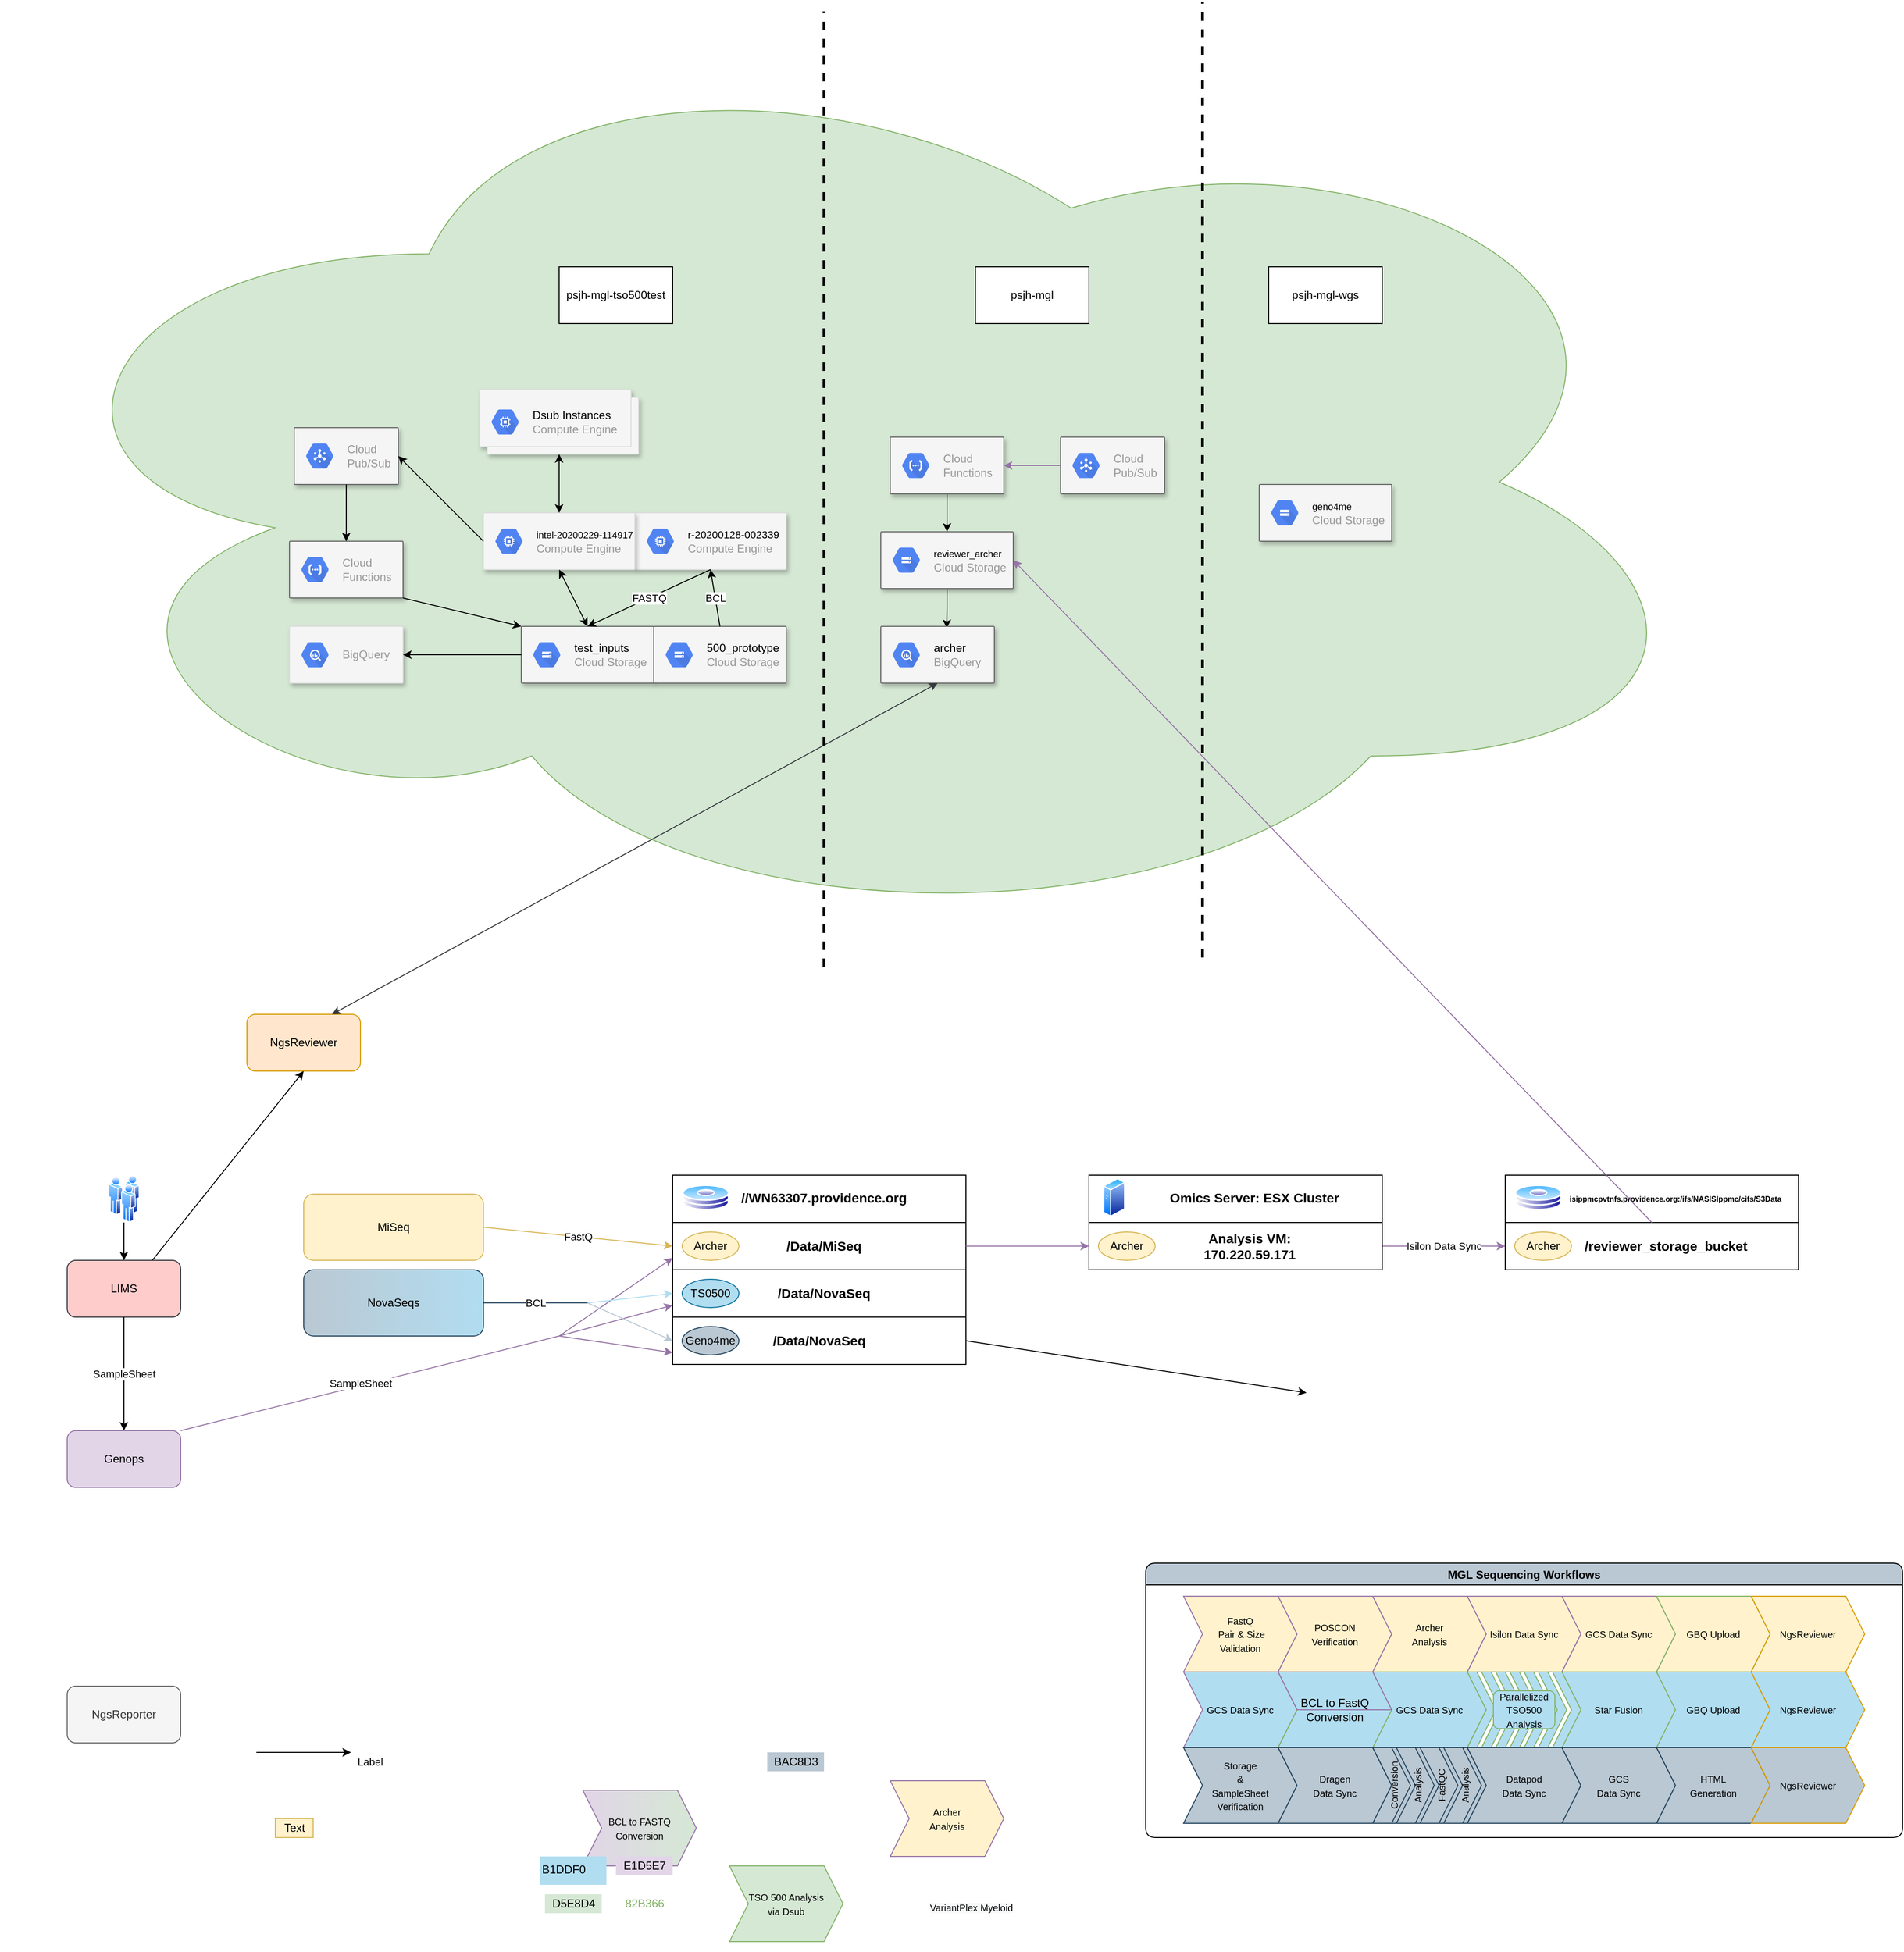 <mxfile version="15.2.7" type="github">
  <diagram id="yPxyJZ8AM_hMuL3Unpa9" name="complex gitflow">
    <mxGraphModel dx="3919" dy="3061" grid="1" gridSize="10" guides="1" tooltips="1" connect="1" arrows="1" fold="1" page="1" pageScale="1" pageWidth="1100" pageHeight="850" math="0" shadow="0">
      <root>
        <mxCell id="0" />
        <mxCell id="1" parent="0" />
        <mxCell id="WrQY5icMR6syhaIgD9Ea-43" value="" style="endArrow=none;html=1;exitX=1;exitY=0;exitDx=0;exitDy=0;fillColor=#e1d5e7;strokeColor=#9673a6;entryX=0.433;entryY=0.583;entryDx=0;entryDy=0;entryPerimeter=0;endFill=0;" parent="1" source="WrQY5icMR6syhaIgD9Ea-9" target="WrQY5icMR6syhaIgD9Ea-47" edge="1">
          <mxGeometry relative="1" as="geometry">
            <mxPoint x="-730" y="520" as="sourcePoint" />
            <mxPoint x="-470" y="160" as="targetPoint" />
          </mxGeometry>
        </mxCell>
        <mxCell id="WrQY5icMR6syhaIgD9Ea-44" value="SampleSheet" style="edgeLabel;resizable=0;html=1;align=center;verticalAlign=middle;" parent="WrQY5icMR6syhaIgD9Ea-43" connectable="0" vertex="1">
          <mxGeometry relative="1" as="geometry">
            <mxPoint x="-10" as="offset" />
          </mxGeometry>
        </mxCell>
        <mxCell id="WrQY5icMR6syhaIgD9Ea-1" value="MiSeq" style="rounded=1;whiteSpace=wrap;html=1;fillColor=#fff2cc;strokeColor=#d6b656;" parent="1" vertex="1">
          <mxGeometry x="-790" y="20" width="190" height="70" as="geometry" />
        </mxCell>
        <mxCell id="WrQY5icMR6syhaIgD9Ea-2" value="LIMS" style="rounded=1;whiteSpace=wrap;html=1;fillColor=#ffcccc;strokeColor=#36393d;" parent="1" vertex="1">
          <mxGeometry x="-1040" y="90" width="120" height="60" as="geometry" />
        </mxCell>
        <mxCell id="WrQY5icMR6syhaIgD9Ea-3" value="NovaSeqs" style="rounded=1;whiteSpace=wrap;html=1;strokeColor=#23445d;gradientDirection=east;fillColor=#BAC8D3;gradientColor=#B1DDF0;" parent="1" vertex="1">
          <mxGeometry x="-790" y="100" width="190" height="70" as="geometry" />
        </mxCell>
        <mxCell id="WrQY5icMR6syhaIgD9Ea-9" value="Genops" style="rounded=1;whiteSpace=wrap;html=1;fillColor=#e1d5e7;strokeColor=#9673a6;" parent="1" vertex="1">
          <mxGeometry x="-1040" y="270" width="120" height="60" as="geometry" />
        </mxCell>
        <mxCell id="WrQY5icMR6syhaIgD9Ea-27" value="" style="endArrow=classic;html=1;exitX=0.5;exitY=1;exitDx=0;exitDy=0;entryX=0.5;entryY=0;entryDx=0;entryDy=0;fillColor=#ffff88;" parent="1" source="WrQY5icMR6syhaIgD9Ea-2" target="WrQY5icMR6syhaIgD9Ea-9" edge="1">
          <mxGeometry relative="1" as="geometry">
            <mxPoint x="-980" y="360" as="sourcePoint" />
            <mxPoint x="-880" y="360" as="targetPoint" />
          </mxGeometry>
        </mxCell>
        <mxCell id="WrQY5icMR6syhaIgD9Ea-28" value="SampleSheet" style="edgeLabel;resizable=0;html=1;align=center;verticalAlign=middle;" parent="WrQY5icMR6syhaIgD9Ea-27" connectable="0" vertex="1">
          <mxGeometry relative="1" as="geometry" />
        </mxCell>
        <mxCell id="WrQY5icMR6syhaIgD9Ea-33" value="" style="endArrow=none;html=1;exitX=1;exitY=0.5;exitDx=0;exitDy=0;fillColor=#bac8d3;strokeColor=#23445d;endFill=0;" parent="1" source="WrQY5icMR6syhaIgD9Ea-3" edge="1">
          <mxGeometry relative="1" as="geometry">
            <mxPoint x="-540" y="380" as="sourcePoint" />
            <mxPoint x="-490" y="135" as="targetPoint" />
          </mxGeometry>
        </mxCell>
        <mxCell id="WrQY5icMR6syhaIgD9Ea-34" value="BCL" style="edgeLabel;resizable=0;html=1;align=center;verticalAlign=middle;" parent="WrQY5icMR6syhaIgD9Ea-33" connectable="0" vertex="1">
          <mxGeometry relative="1" as="geometry" />
        </mxCell>
        <mxCell id="WrQY5icMR6syhaIgD9Ea-35" value="" style="endArrow=classic;html=1;exitX=1;exitY=0.5;exitDx=0;exitDy=0;entryX=0;entryY=0.5;entryDx=0;entryDy=0;fillColor=#fff2cc;strokeColor=#d6b656;" parent="1" source="WrQY5icMR6syhaIgD9Ea-1" target="WrQY5icMR6syhaIgD9Ea-14" edge="1">
          <mxGeometry relative="1" as="geometry">
            <mxPoint x="-580" y="189.71" as="sourcePoint" />
            <mxPoint x="-480" y="189.71" as="targetPoint" />
          </mxGeometry>
        </mxCell>
        <mxCell id="WrQY5icMR6syhaIgD9Ea-36" value="FastQ" style="edgeLabel;resizable=0;html=1;align=center;verticalAlign=middle;" parent="WrQY5icMR6syhaIgD9Ea-35" connectable="0" vertex="1">
          <mxGeometry relative="1" as="geometry" />
        </mxCell>
        <mxCell id="WrQY5icMR6syhaIgD9Ea-39" value="" style="endArrow=classic;html=1;" parent="1" edge="1">
          <mxGeometry relative="1" as="geometry">
            <mxPoint x="-840" y="610" as="sourcePoint" />
            <mxPoint x="-740" y="610" as="targetPoint" />
          </mxGeometry>
        </mxCell>
        <mxCell id="WrQY5icMR6syhaIgD9Ea-40" value="Label" style="edgeLabel;resizable=0;html=1;align=center;verticalAlign=middle;" parent="WrQY5icMR6syhaIgD9Ea-39" connectable="0" vertex="1">
          <mxGeometry relative="1" as="geometry">
            <mxPoint x="70" y="10" as="offset" />
          </mxGeometry>
        </mxCell>
        <mxCell id="WrQY5icMR6syhaIgD9Ea-41" value="" style="endArrow=classic;html=1;exitX=1;exitY=0.5;exitDx=0;exitDy=0;entryX=0;entryY=0.5;entryDx=0;entryDy=0;fillColor=#e1d5e7;strokeColor=#9673a6;" parent="1" source="WrQY5icMR6syhaIgD9Ea-89" target="WrQY5icMR6syhaIgD9Ea-77" edge="1">
          <mxGeometry relative="1" as="geometry">
            <mxPoint x="60" y="150" as="sourcePoint" />
            <mxPoint x="220" y="60" as="targetPoint" />
          </mxGeometry>
        </mxCell>
        <mxCell id="WrQY5icMR6syhaIgD9Ea-42" value="Isilon Data Sync" style="edgeLabel;resizable=0;html=1;align=center;verticalAlign=middle;" parent="WrQY5icMR6syhaIgD9Ea-41" connectable="0" vertex="1">
          <mxGeometry relative="1" as="geometry" />
        </mxCell>
        <mxCell id="WrQY5icMR6syhaIgD9Ea-46" value="" style="endArrow=classic;html=1;exitX=0.617;exitY=0.467;exitDx=0;exitDy=0;exitPerimeter=0;entryX=0;entryY=0.75;entryDx=0;entryDy=0;fillColor=#e1d5e7;strokeColor=#9673a6;" parent="1" source="WrQY5icMR6syhaIgD9Ea-47" target="WrQY5icMR6syhaIgD9Ea-14" edge="1">
          <mxGeometry width="50" height="50" relative="1" as="geometry">
            <mxPoint x="-430" y="120" as="sourcePoint" />
            <mxPoint x="-430" y="380" as="targetPoint" />
          </mxGeometry>
        </mxCell>
        <mxCell id="WrQY5icMR6syhaIgD9Ea-47" value="" style="shape=waypoint;sketch=0;fillStyle=solid;size=6;pointerEvents=1;points=[];fillColor=#e1d5e7;resizable=0;rotatable=0;perimeter=centerPerimeter;snapToPoint=1;strokeColor=#9673a6;opacity=0;" parent="1" vertex="1">
          <mxGeometry x="-540" y="150" width="40" height="40" as="geometry" />
        </mxCell>
        <mxCell id="WrQY5icMR6syhaIgD9Ea-48" value="" style="endArrow=classic;html=1;entryX=0;entryY=0.75;entryDx=0;entryDy=0;fillColor=#e1d5e7;strokeColor=#9673a6;" parent="1" source="WrQY5icMR6syhaIgD9Ea-47" target="WrQY5icMR6syhaIgD9Ea-15" edge="1">
          <mxGeometry width="50" height="50" relative="1" as="geometry">
            <mxPoint x="-460" y="170" as="sourcePoint" />
            <mxPoint x="-370" y="125" as="targetPoint" />
          </mxGeometry>
        </mxCell>
        <mxCell id="WrQY5icMR6syhaIgD9Ea-50" style="edgeStyle=orthogonalEdgeStyle;rounded=0;orthogonalLoop=1;jettySize=auto;html=1;exitX=0.5;exitY=1;exitDx=0;exitDy=0;entryX=0.5;entryY=0;entryDx=0;entryDy=0;endArrow=classic;endFill=1;" parent="1" source="WrQY5icMR6syhaIgD9Ea-49" target="WrQY5icMR6syhaIgD9Ea-2" edge="1">
          <mxGeometry relative="1" as="geometry" />
        </mxCell>
        <mxCell id="WrQY5icMR6syhaIgD9Ea-49" value="" style="aspect=fixed;perimeter=ellipsePerimeter;html=1;align=center;shadow=0;dashed=0;spacingTop=3;image;image=img/lib/active_directory/users.svg;gradientColor=#B0E3E6;gradientDirection=east;" parent="1" vertex="1">
          <mxGeometry x="-996.5" width="33" height="50" as="geometry" />
        </mxCell>
        <mxCell id="WrQY5icMR6syhaIgD9Ea-55" value="" style="group" parent="1" vertex="1" connectable="0">
          <mxGeometry x="-400" width="310" height="200" as="geometry" />
        </mxCell>
        <mxCell id="WrQY5icMR6syhaIgD9Ea-51" value="&lt;b&gt;&lt;font style=&quot;font-size: 14px&quot;&gt;/Data/NovaSeq&lt;/font&gt;&lt;/b&gt;" style="rounded=0;whiteSpace=wrap;html=1;" parent="WrQY5icMR6syhaIgD9Ea-55" vertex="1">
          <mxGeometry y="150" width="310" height="50" as="geometry" />
        </mxCell>
        <mxCell id="WrQY5icMR6syhaIgD9Ea-54" value="Geno4me" style="ellipse;whiteSpace=wrap;html=1;gradientDirection=east;fillColor=#bac8d3;strokeColor=#23445d;" parent="WrQY5icMR6syhaIgD9Ea-55" vertex="1">
          <mxGeometry x="10" y="160" width="60" height="30" as="geometry" />
        </mxCell>
        <mxCell id="WrQY5icMR6syhaIgD9Ea-12" value="" style="rounded=0;whiteSpace=wrap;html=1;" parent="WrQY5icMR6syhaIgD9Ea-55" vertex="1">
          <mxGeometry width="310" height="50" as="geometry" />
        </mxCell>
        <mxCell id="WrQY5icMR6syhaIgD9Ea-11" value="" style="aspect=fixed;perimeter=ellipsePerimeter;html=1;align=center;shadow=0;dashed=0;spacingTop=3;image;image=img/lib/active_directory/hard_disk.svg;" parent="WrQY5icMR6syhaIgD9Ea-55" vertex="1">
          <mxGeometry x="10" y="10" width="50" height="27" as="geometry" />
        </mxCell>
        <mxCell id="WrQY5icMR6syhaIgD9Ea-13" value="&lt;b&gt;&lt;font style=&quot;font-size: 14px&quot;&gt;//WN63307.providence.org&lt;/font&gt;&lt;/b&gt;" style="text;html=1;strokeColor=none;fillColor=none;align=center;verticalAlign=middle;whiteSpace=wrap;rounded=0;" parent="WrQY5icMR6syhaIgD9Ea-55" vertex="1">
          <mxGeometry x="70" y="13.5" width="180" height="20" as="geometry" />
        </mxCell>
        <mxCell id="WrQY5icMR6syhaIgD9Ea-14" value="" style="rounded=0;whiteSpace=wrap;html=1;" parent="WrQY5icMR6syhaIgD9Ea-55" vertex="1">
          <mxGeometry y="50" width="310" height="50" as="geometry" />
        </mxCell>
        <mxCell id="WrQY5icMR6syhaIgD9Ea-15" value="" style="rounded=0;whiteSpace=wrap;html=1;" parent="WrQY5icMR6syhaIgD9Ea-55" vertex="1">
          <mxGeometry y="100" width="310" height="50" as="geometry" />
        </mxCell>
        <mxCell id="WrQY5icMR6syhaIgD9Ea-17" value="&lt;b&gt;&lt;font style=&quot;font-size: 14px&quot;&gt;/Data/MiSeq&lt;/font&gt;&lt;/b&gt;" style="text;html=1;strokeColor=none;fillColor=none;align=center;verticalAlign=middle;whiteSpace=wrap;rounded=0;" parent="WrQY5icMR6syhaIgD9Ea-55" vertex="1">
          <mxGeometry x="70" y="65" width="180" height="20" as="geometry" />
        </mxCell>
        <mxCell id="WrQY5icMR6syhaIgD9Ea-18" value="&lt;b&gt;&lt;font style=&quot;font-size: 14px&quot;&gt;/Data/NovaSeq&lt;/font&gt;&lt;/b&gt;" style="text;html=1;strokeColor=none;fillColor=none;align=center;verticalAlign=middle;whiteSpace=wrap;rounded=0;" parent="WrQY5icMR6syhaIgD9Ea-55" vertex="1">
          <mxGeometry x="70" y="115" width="180" height="20" as="geometry" />
        </mxCell>
        <mxCell id="WrQY5icMR6syhaIgD9Ea-52" value="Archer" style="ellipse;whiteSpace=wrap;html=1;gradientDirection=east;fillColor=#fff2cc;strokeColor=#d6b656;" parent="WrQY5icMR6syhaIgD9Ea-55" vertex="1">
          <mxGeometry x="10" y="60" width="60" height="30" as="geometry" />
        </mxCell>
        <mxCell id="WrQY5icMR6syhaIgD9Ea-53" value="TS0500" style="ellipse;whiteSpace=wrap;html=1;gradientDirection=east;fillColor=#b1ddf0;strokeColor=#10739e;" parent="WrQY5icMR6syhaIgD9Ea-55" vertex="1">
          <mxGeometry x="10" y="110" width="60" height="30" as="geometry" />
        </mxCell>
        <mxCell id="WrQY5icMR6syhaIgD9Ea-56" value="" style="shape=waypoint;sketch=0;fillStyle=solid;size=6;pointerEvents=1;points=[];fillColor=none;resizable=0;rotatable=0;perimeter=centerPerimeter;snapToPoint=1;opacity=0;" parent="1" vertex="1">
          <mxGeometry x="-510" y="115" width="40" height="40" as="geometry" />
        </mxCell>
        <mxCell id="WrQY5icMR6syhaIgD9Ea-58" value="" style="endArrow=classic;html=1;entryX=0;entryY=0.5;entryDx=0;entryDy=0;fillColor=#b0e3e6;strokeColor=#B1DDF0;" parent="1" source="WrQY5icMR6syhaIgD9Ea-56" target="WrQY5icMR6syhaIgD9Ea-15" edge="1">
          <mxGeometry width="50" height="50" relative="1" as="geometry">
            <mxPoint x="-550" y="310" as="sourcePoint" />
            <mxPoint x="-500" y="260" as="targetPoint" />
          </mxGeometry>
        </mxCell>
        <mxCell id="WrQY5icMR6syhaIgD9Ea-59" value="" style="endArrow=classic;html=1;entryX=0;entryY=0.5;entryDx=0;entryDy=0;fillColor=#bac8d3;strokeColor=#BAC8D3;" parent="1" source="WrQY5icMR6syhaIgD9Ea-56" target="WrQY5icMR6syhaIgD9Ea-51" edge="1">
          <mxGeometry width="50" height="50" relative="1" as="geometry">
            <mxPoint x="-470" y="310" as="sourcePoint" />
            <mxPoint x="-420" y="260" as="targetPoint" />
          </mxGeometry>
        </mxCell>
        <mxCell id="WrQY5icMR6syhaIgD9Ea-60" value="" style="endArrow=classic;html=1;entryX=0;entryY=0.75;entryDx=0;entryDy=0;fillColor=#e1d5e7;strokeColor=#9673a6;exitX=0.569;exitY=0.565;exitDx=0;exitDy=0;exitPerimeter=0;" parent="1" source="WrQY5icMR6syhaIgD9Ea-47" target="WrQY5icMR6syhaIgD9Ea-51" edge="1">
          <mxGeometry width="50" height="50" relative="1" as="geometry">
            <mxPoint x="-510" y="180" as="sourcePoint" />
            <mxPoint x="-390" y="147.5" as="targetPoint" />
          </mxGeometry>
        </mxCell>
        <mxCell id="WrQY5icMR6syhaIgD9Ea-69" value="&lt;span style=&quot;color: rgb(0 , 0 , 0) ; font-family: &amp;#34;helvetica&amp;#34; ; font-size: 10px ; font-style: normal ; font-weight: 400 ; letter-spacing: normal ; text-align: center ; text-indent: 0px ; text-transform: none ; word-spacing: 0px ; background-color: rgb(248 , 249 , 250) ; display: inline ; float: none&quot;&gt;VariantPlex&amp;nbsp;&lt;/span&gt;&lt;span style=&quot;color: rgb(0 , 0 , 0) ; font-family: &amp;#34;helvetica&amp;#34; ; font-size: 10px ; font-style: normal ; font-weight: 400 ; letter-spacing: normal ; text-align: center ; text-indent: 0px ; text-transform: none ; word-spacing: 0px ; background-color: rgb(248 , 249 , 250) ; display: inline ; float: none&quot;&gt;Myeloid&lt;/span&gt;" style="text;whiteSpace=wrap;html=1;" parent="1" vertex="1">
          <mxGeometry x="-130" y="760" width="150" height="60" as="geometry" />
        </mxCell>
        <mxCell id="WrQY5icMR6syhaIgD9Ea-92" value="" style="group" parent="1" vertex="1" connectable="0">
          <mxGeometry x="40" width="310" height="100" as="geometry" />
        </mxCell>
        <mxCell id="WrQY5icMR6syhaIgD9Ea-86" value="" style="rounded=0;whiteSpace=wrap;html=1;" parent="WrQY5icMR6syhaIgD9Ea-92" vertex="1">
          <mxGeometry width="310" height="50" as="geometry" />
        </mxCell>
        <mxCell id="WrQY5icMR6syhaIgD9Ea-88" value="&lt;b&gt;&lt;font style=&quot;font-size: 14px&quot;&gt;Omics Server: ESX Cluster&lt;/font&gt;&lt;/b&gt;" style="text;html=1;strokeColor=none;fillColor=none;align=center;verticalAlign=middle;whiteSpace=wrap;rounded=0;" parent="WrQY5icMR6syhaIgD9Ea-92" vertex="1">
          <mxGeometry x="80" y="13.5" width="190" height="20" as="geometry" />
        </mxCell>
        <mxCell id="WrQY5icMR6syhaIgD9Ea-89" value="" style="rounded=0;whiteSpace=wrap;html=1;" parent="WrQY5icMR6syhaIgD9Ea-92" vertex="1">
          <mxGeometry y="50" width="310" height="50" as="geometry" />
        </mxCell>
        <mxCell id="WrQY5icMR6syhaIgD9Ea-90" value="&lt;b&gt;&lt;font style=&quot;font-size: 14px&quot;&gt;Analysis VM: 170.220.59.171&lt;/font&gt;&lt;/b&gt;" style="text;html=1;strokeColor=none;fillColor=none;align=center;verticalAlign=middle;whiteSpace=wrap;rounded=0;" parent="WrQY5icMR6syhaIgD9Ea-92" vertex="1">
          <mxGeometry x="80" y="65" width="180" height="20" as="geometry" />
        </mxCell>
        <mxCell id="WrQY5icMR6syhaIgD9Ea-91" value="Archer" style="ellipse;whiteSpace=wrap;html=1;gradientDirection=east;fillColor=#fff2cc;strokeColor=#d6b656;" parent="WrQY5icMR6syhaIgD9Ea-92" vertex="1">
          <mxGeometry x="10" y="60" width="60" height="30" as="geometry" />
        </mxCell>
        <mxCell id="WrQY5icMR6syhaIgD9Ea-93" value="" style="aspect=fixed;perimeter=ellipsePerimeter;html=1;align=center;shadow=0;dashed=0;spacingTop=3;image;image=img/lib/active_directory/generic_server.svg;strokeColor=#E1D5E7;fillColor=#000000;gradientColor=none;gradientDirection=east;" parent="WrQY5icMR6syhaIgD9Ea-92" vertex="1">
          <mxGeometry x="15" y="2.75" width="23.24" height="41.5" as="geometry" />
        </mxCell>
        <mxCell id="WrQY5icMR6syhaIgD9Ea-94" value="" style="group" parent="1" vertex="1" connectable="0">
          <mxGeometry x="480" width="310" height="100" as="geometry" />
        </mxCell>
        <mxCell id="WrQY5icMR6syhaIgD9Ea-77" value="" style="rounded=0;whiteSpace=wrap;html=1;" parent="WrQY5icMR6syhaIgD9Ea-94" vertex="1">
          <mxGeometry y="50" width="310" height="50" as="geometry" />
        </mxCell>
        <mxCell id="WrQY5icMR6syhaIgD9Ea-79" value="&lt;b&gt;&lt;font style=&quot;font-size: 14px&quot;&gt;/reviewer_storage_bucket&lt;/font&gt;&lt;/b&gt;" style="text;html=1;strokeColor=none;fillColor=none;align=center;verticalAlign=middle;whiteSpace=wrap;rounded=0;" parent="WrQY5icMR6syhaIgD9Ea-94" vertex="1">
          <mxGeometry x="80" y="65" width="180" height="20" as="geometry" />
        </mxCell>
        <mxCell id="WrQY5icMR6syhaIgD9Ea-81" value="Archer" style="ellipse;whiteSpace=wrap;html=1;gradientDirection=east;fillColor=#fff2cc;strokeColor=#d6b656;" parent="WrQY5icMR6syhaIgD9Ea-94" vertex="1">
          <mxGeometry x="10" y="60" width="60" height="30" as="geometry" />
        </mxCell>
        <mxCell id="WrQY5icMR6syhaIgD9Ea-74" value="" style="rounded=0;whiteSpace=wrap;html=1;" parent="WrQY5icMR6syhaIgD9Ea-94" vertex="1">
          <mxGeometry width="310" height="50" as="geometry" />
        </mxCell>
        <mxCell id="WrQY5icMR6syhaIgD9Ea-75" value="" style="aspect=fixed;perimeter=ellipsePerimeter;html=1;align=center;shadow=0;dashed=0;spacingTop=3;image;image=img/lib/active_directory/hard_disk.svg;" parent="WrQY5icMR6syhaIgD9Ea-94" vertex="1">
          <mxGeometry x="10" y="10" width="50" height="27" as="geometry" />
        </mxCell>
        <mxCell id="WrQY5icMR6syhaIgD9Ea-76" value="&lt;b&gt;&lt;font style=&quot;font-size: 8px&quot;&gt;isippmcpvtnfs.providence.org:/ifs/NASISIppmc/cifs/S3Data&lt;/font&gt;&lt;/b&gt;" style="text;html=1;strokeColor=none;fillColor=none;align=center;verticalAlign=middle;whiteSpace=wrap;rounded=0;" parent="WrQY5icMR6syhaIgD9Ea-94" vertex="1">
          <mxGeometry x="90" y="13.5" width="180" height="20" as="geometry" />
        </mxCell>
        <mxCell id="WrQY5icMR6syhaIgD9Ea-96" value="" style="endArrow=classic;html=1;exitX=1;exitY=0.5;exitDx=0;exitDy=0;entryX=0;entryY=0.5;entryDx=0;entryDy=0;fillColor=#e1d5e7;strokeColor=#9673a6;" parent="1" source="WrQY5icMR6syhaIgD9Ea-14" target="WrQY5icMR6syhaIgD9Ea-89" edge="1">
          <mxGeometry width="50" height="50" relative="1" as="geometry">
            <mxPoint x="-20" y="160" as="sourcePoint" />
            <mxPoint x="30" y="110" as="targetPoint" />
          </mxGeometry>
        </mxCell>
        <mxCell id="WrQY5icMR6syhaIgD9Ea-97" value="" style="ellipse;shape=cloud;whiteSpace=wrap;html=1;gradientDirection=east;strokeColor=#82b366;fillColor=#d5e8d4;" parent="1" vertex="1">
          <mxGeometry x="-1110" y="-1215" width="1810" height="965" as="geometry" />
        </mxCell>
        <mxCell id="ADxAo6VJDCDAHwZJdcY--46" style="edgeStyle=orthogonalEdgeStyle;rounded=0;orthogonalLoop=1;jettySize=auto;html=1;entryX=0.581;entryY=0.031;entryDx=0;entryDy=0;entryPerimeter=0;" edge="1" parent="1" source="WrQY5icMR6syhaIgD9Ea-103" target="WrQY5icMR6syhaIgD9Ea-105">
          <mxGeometry relative="1" as="geometry">
            <mxPoint x="-60" y="-550" as="targetPoint" />
          </mxGeometry>
        </mxCell>
        <mxCell id="WrQY5icMR6syhaIgD9Ea-103" value="" style="strokeColor=#666666;shadow=1;strokeWidth=1;rounded=1;absoluteArcSize=1;arcSize=2;gradientDirection=east;fillColor=#f5f5f5;fontColor=#333333;" parent="1" vertex="1">
          <mxGeometry x="-180" y="-680" width="140" height="60" as="geometry" />
        </mxCell>
        <mxCell id="WrQY5icMR6syhaIgD9Ea-104" value="&lt;font style=&quot;font-size: 10px&quot;&gt;&lt;font color=&quot;#000000&quot; style=&quot;font-size: 10px&quot;&gt;reviewer_archer&lt;/font&gt;&lt;br&gt;&lt;/font&gt;Cloud Storage" style="dashed=0;connectable=0;html=1;fillColor=#5184F3;strokeColor=none;shape=mxgraph.gcp2.hexIcon;prIcon=cloud_storage;part=1;labelPosition=right;verticalLabelPosition=middle;align=left;verticalAlign=middle;spacingLeft=5;fontColor=#999999;fontSize=12;" parent="WrQY5icMR6syhaIgD9Ea-103" vertex="1">
          <mxGeometry y="0.5" width="44" height="39" relative="1" as="geometry">
            <mxPoint x="5" y="-19.5" as="offset" />
          </mxGeometry>
        </mxCell>
        <mxCell id="WrQY5icMR6syhaIgD9Ea-105" value="" style="strokeColor=#666666;shadow=1;strokeWidth=1;rounded=1;absoluteArcSize=1;arcSize=2;gradientDirection=east;fillColor=#f5f5f5;fontColor=#333333;" parent="1" vertex="1">
          <mxGeometry x="-180" y="-580" width="120" height="60" as="geometry" />
        </mxCell>
        <mxCell id="WrQY5icMR6syhaIgD9Ea-106" value="&lt;font color=&quot;#000000&quot;&gt;archer&lt;/font&gt;&lt;br&gt;BigQuery" style="dashed=0;connectable=0;html=1;fillColor=#5184F3;strokeColor=none;shape=mxgraph.gcp2.hexIcon;prIcon=bigquery;part=1;labelPosition=right;verticalLabelPosition=middle;align=left;verticalAlign=middle;spacingLeft=5;fontColor=#999999;fontSize=12;" parent="WrQY5icMR6syhaIgD9Ea-105" vertex="1">
          <mxGeometry y="0.5" width="44" height="39" relative="1" as="geometry">
            <mxPoint x="5" y="-19.5" as="offset" />
          </mxGeometry>
        </mxCell>
        <mxCell id="ADxAo6VJDCDAHwZJdcY--45" style="edgeStyle=orthogonalEdgeStyle;rounded=0;orthogonalLoop=1;jettySize=auto;html=1;entryX=0.5;entryY=0;entryDx=0;entryDy=0;" edge="1" parent="1" source="WrQY5icMR6syhaIgD9Ea-107" target="WrQY5icMR6syhaIgD9Ea-103">
          <mxGeometry relative="1" as="geometry" />
        </mxCell>
        <mxCell id="WrQY5icMR6syhaIgD9Ea-107" value="" style="strokeColor=#666666;shadow=1;strokeWidth=1;rounded=1;absoluteArcSize=1;arcSize=2;gradientDirection=east;fillColor=#f5f5f5;fontColor=#333333;" parent="1" vertex="1">
          <mxGeometry x="-170" y="-780" width="120" height="60" as="geometry" />
        </mxCell>
        <mxCell id="WrQY5icMR6syhaIgD9Ea-108" value="Cloud&#xa;Functions" style="dashed=0;connectable=0;html=1;fillColor=#5184F3;strokeColor=none;shape=mxgraph.gcp2.hexIcon;prIcon=cloud_functions;part=1;labelPosition=right;verticalLabelPosition=middle;align=left;verticalAlign=middle;spacingLeft=5;fontColor=#999999;fontSize=12;" parent="WrQY5icMR6syhaIgD9Ea-107" vertex="1">
          <mxGeometry y="0.5" width="44" height="39" relative="1" as="geometry">
            <mxPoint x="5" y="-19.5" as="offset" />
          </mxGeometry>
        </mxCell>
        <mxCell id="WrQY5icMR6syhaIgD9Ea-110" value="" style="endArrow=classic;html=1;strokeColor=#9673a6;exitX=0.5;exitY=0;exitDx=0;exitDy=0;fillColor=#e1d5e7;entryX=1;entryY=0.5;entryDx=0;entryDy=0;" parent="1" source="WrQY5icMR6syhaIgD9Ea-77" target="WrQY5icMR6syhaIgD9Ea-103" edge="1">
          <mxGeometry width="50" height="50" relative="1" as="geometry">
            <mxPoint x="410" y="-370" as="sourcePoint" />
            <mxPoint y="-350" as="targetPoint" />
          </mxGeometry>
        </mxCell>
        <mxCell id="WrQY5icMR6syhaIgD9Ea-113" value="NgsReviewer" style="rounded=1;whiteSpace=wrap;html=1;fillColor=#ffe6cc;strokeColor=#d79b00;" parent="1" vertex="1">
          <mxGeometry x="-850" y="-170" width="120" height="60" as="geometry" />
        </mxCell>
        <mxCell id="WrQY5icMR6syhaIgD9Ea-114" value="NgsReporter" style="rounded=1;whiteSpace=wrap;html=1;fillColor=#f5f5f5;strokeColor=#666666;fontColor=#333333;" parent="1" vertex="1">
          <mxGeometry x="-1040" y="540" width="120" height="60" as="geometry" />
        </mxCell>
        <mxCell id="WrQY5icMR6syhaIgD9Ea-115" value="" style="endArrow=classic;startArrow=classic;html=1;strokeColor=#36393d;exitX=0.75;exitY=0;exitDx=0;exitDy=0;entryX=0.5;entryY=1;entryDx=0;entryDy=0;fillColor=#ffcc99;" parent="1" source="WrQY5icMR6syhaIgD9Ea-113" target="WrQY5icMR6syhaIgD9Ea-105" edge="1">
          <mxGeometry width="50" height="50" relative="1" as="geometry">
            <mxPoint x="-900" y="370" as="sourcePoint" />
            <mxPoint x="-850" y="320" as="targetPoint" />
          </mxGeometry>
        </mxCell>
        <mxCell id="WrQY5icMR6syhaIgD9Ea-116" value="" style="endArrow=classic;html=1;strokeColor=#000000;exitX=0.75;exitY=0;exitDx=0;exitDy=0;entryX=0.5;entryY=1;entryDx=0;entryDy=0;" parent="1" source="WrQY5icMR6syhaIgD9Ea-2" target="WrQY5icMR6syhaIgD9Ea-113" edge="1">
          <mxGeometry width="50" height="50" relative="1" as="geometry">
            <mxPoint x="-850" as="sourcePoint" />
            <mxPoint x="-800" y="-50" as="targetPoint" />
          </mxGeometry>
        </mxCell>
        <mxCell id="WrQY5icMR6syhaIgD9Ea-118" value="&lt;span style=&quot;font-size: 10px&quot;&gt;BCL to FASTQ Conversion&lt;/span&gt;" style="shape=step;perimeter=stepPerimeter;whiteSpace=wrap;html=1;fixedSize=1;gradientDirection=east;fillColor=#e1d5e7;strokeColor=#9673a6;gradientColor=#D5E8D4;" parent="1" vertex="1">
          <mxGeometry x="-495" y="650" width="120" height="80" as="geometry" />
        </mxCell>
        <mxCell id="WrQY5icMR6syhaIgD9Ea-119" value="&lt;font style=&quot;font-size: 10px&quot;&gt;TSO 500 Analysis &lt;br&gt;via Dsub&lt;br&gt;&lt;/font&gt;" style="shape=step;perimeter=stepPerimeter;whiteSpace=wrap;html=1;fixedSize=1;gradientDirection=east;fillColor=#d5e8d4;strokeColor=#82b366;" parent="1" vertex="1">
          <mxGeometry x="-340" y="730" width="120" height="80" as="geometry" />
        </mxCell>
        <mxCell id="ADxAo6VJDCDAHwZJdcY--1" value="B1DDF0" style="text;whiteSpace=wrap;html=1;fillColor=#B1DDF0;" vertex="1" parent="1">
          <mxGeometry x="-540" y="720" width="70" height="30" as="geometry" />
        </mxCell>
        <mxCell id="ADxAo6VJDCDAHwZJdcY--2" value="D5E8D4" style="text;html=1;align=center;verticalAlign=middle;resizable=0;points=[];autosize=1;strokeColor=none;fillColor=#D5E8D4;" vertex="1" parent="1">
          <mxGeometry x="-535" y="760" width="60" height="20" as="geometry" />
        </mxCell>
        <mxCell id="ADxAo6VJDCDAHwZJdcY--3" value="E1D5E7" style="text;html=1;align=center;verticalAlign=middle;resizable=0;points=[];autosize=1;strokeColor=none;fillColor=#E1D5E7;" vertex="1" parent="1">
          <mxGeometry x="-460" y="720" width="60" height="20" as="geometry" />
        </mxCell>
        <mxCell id="ADxAo6VJDCDAHwZJdcY--19" value="&lt;font color=&quot;#82b366&quot;&gt;82B366&lt;/font&gt;" style="text;html=1;align=center;verticalAlign=middle;resizable=0;points=[];autosize=1;strokeColor=none;fillColor=none;" vertex="1" parent="1">
          <mxGeometry x="-460" y="760" width="60" height="20" as="geometry" />
        </mxCell>
        <mxCell id="ADxAo6VJDCDAHwZJdcY--26" value="Text" style="text;html=1;align=center;verticalAlign=middle;resizable=0;points=[];autosize=1;strokeColor=#d6b656;fillColor=#fff2cc;" vertex="1" parent="1">
          <mxGeometry x="-820" y="680" width="40" height="20" as="geometry" />
        </mxCell>
        <mxCell id="ADxAo6VJDCDAHwZJdcY--29" value="&lt;font style=&quot;font-size: 10px&quot;&gt;Archer &lt;br&gt;Analysis&lt;br&gt;&lt;/font&gt;" style="shape=step;perimeter=stepPerimeter;whiteSpace=wrap;html=1;fixedSize=1;gradientDirection=east;fillColor=#FFF2CC;strokeColor=#9673a6;" vertex="1" parent="1">
          <mxGeometry x="-170" y="640" width="120" height="80" as="geometry" />
        </mxCell>
        <mxCell id="ADxAo6VJDCDAHwZJdcY--38" value="BAC8D3" style="text;html=1;align=center;verticalAlign=middle;resizable=0;points=[];autosize=1;strokeColor=none;fillColor=#BAC8D3;" vertex="1" parent="1">
          <mxGeometry x="-300" y="610" width="60" height="20" as="geometry" />
        </mxCell>
        <mxCell id="ADxAo6VJDCDAHwZJdcY--39" value="MGL Sequencing Workflows" style="swimlane;rounded=1;strokeColor=#000000;fillColor=#BAC8D3;gradientColor=none;swimlaneLine=1;shadow=0;swimlaneFillColor=#FFFFFF;" vertex="1" parent="1">
          <mxGeometry x="100" y="410" width="800" height="290" as="geometry">
            <mxRectangle x="260" y="270" width="190" height="23" as="alternateBounds" />
          </mxGeometry>
        </mxCell>
        <mxCell id="WrQY5icMR6syhaIgD9Ea-63" value="&lt;font style=&quot;font-size: 10px&quot;&gt;FastQ&lt;br&gt;&amp;nbsp;Pair &amp;amp; Size &lt;br&gt;Validation&lt;/font&gt;" style="shape=step;perimeter=stepPerimeter;whiteSpace=wrap;html=1;fixedSize=1;gradientDirection=east;fillColor=#FFF2CC;strokeColor=#9673a6;" parent="ADxAo6VJDCDAHwZJdcY--39" vertex="1">
          <mxGeometry x="40" y="35" width="120" height="80" as="geometry" />
        </mxCell>
        <mxCell id="WrQY5icMR6syhaIgD9Ea-64" value="&lt;font style=&quot;font-size: 10px&quot;&gt;POSCON &lt;br&gt;Verification&lt;/font&gt;" style="shape=step;perimeter=stepPerimeter;whiteSpace=wrap;html=1;fixedSize=1;gradientDirection=east;fillColor=#FFF2CC;strokeColor=#9673a6;" parent="ADxAo6VJDCDAHwZJdcY--39" vertex="1">
          <mxGeometry x="140" y="35" width="120" height="80" as="geometry" />
        </mxCell>
        <mxCell id="WrQY5icMR6syhaIgD9Ea-65" value="&lt;font style=&quot;font-size: 10px&quot;&gt;Archer &lt;br&gt;Analysis&lt;br&gt;&lt;/font&gt;" style="shape=step;perimeter=stepPerimeter;whiteSpace=wrap;html=1;fixedSize=1;gradientDirection=east;fillColor=#FFF2CC;strokeColor=#9673a6;" parent="ADxAo6VJDCDAHwZJdcY--39" vertex="1">
          <mxGeometry x="240" y="35" width="120" height="80" as="geometry" />
        </mxCell>
        <mxCell id="WrQY5icMR6syhaIgD9Ea-66" value="&lt;font style=&quot;font-size: 10px&quot;&gt;Isilon Data Sync&lt;/font&gt;" style="shape=step;perimeter=stepPerimeter;whiteSpace=wrap;html=1;fixedSize=1;gradientDirection=east;fillColor=#FFF2CC;strokeColor=#9673a6;" parent="ADxAo6VJDCDAHwZJdcY--39" vertex="1">
          <mxGeometry x="340" y="35" width="120" height="80" as="geometry" />
        </mxCell>
        <mxCell id="WrQY5icMR6syhaIgD9Ea-67" value="&lt;font style=&quot;font-size: 10px&quot;&gt;GCS Data Sync&lt;/font&gt;" style="shape=step;perimeter=stepPerimeter;whiteSpace=wrap;html=1;fixedSize=1;gradientDirection=east;fillColor=#FFF2CC;strokeColor=#9673a6;" parent="ADxAo6VJDCDAHwZJdcY--39" vertex="1">
          <mxGeometry x="440" y="35" width="120" height="80" as="geometry" />
        </mxCell>
        <mxCell id="WrQY5icMR6syhaIgD9Ea-68" value="&lt;font style=&quot;font-size: 10px&quot;&gt;GBQ Upload&lt;/font&gt;" style="shape=step;perimeter=stepPerimeter;whiteSpace=wrap;html=1;fixedSize=1;gradientDirection=east;fillColor=#FFF2CC;strokeColor=#82b366;" parent="ADxAo6VJDCDAHwZJdcY--39" vertex="1">
          <mxGeometry x="540" y="35" width="120" height="80" as="geometry" />
        </mxCell>
        <mxCell id="WrQY5icMR6syhaIgD9Ea-70" value="&lt;span style=&quot;font-size: 10px&quot;&gt;NgsReviewer&lt;/span&gt;" style="shape=step;perimeter=stepPerimeter;whiteSpace=wrap;html=1;fixedSize=1;gradientDirection=east;fillColor=#FFF2CC;strokeColor=#d79b00;" parent="ADxAo6VJDCDAHwZJdcY--39" vertex="1">
          <mxGeometry x="640" y="35" width="120" height="80" as="geometry" />
        </mxCell>
        <mxCell id="WrQY5icMR6syhaIgD9Ea-117" value="&lt;span style=&quot;font-size: 10px&quot;&gt;GCS Data Sync&lt;/span&gt;" style="shape=step;perimeter=stepPerimeter;whiteSpace=wrap;html=1;fixedSize=1;gradientDirection=east;fillColor=#B1DDF0;strokeColor=#9673a6;" parent="ADxAo6VJDCDAHwZJdcY--39" vertex="1">
          <mxGeometry x="40" y="115" width="120" height="80" as="geometry" />
        </mxCell>
        <mxCell id="WrQY5icMR6syhaIgD9Ea-120" value="&lt;font style=&quot;font-size: 10px&quot;&gt;GCS Data Sync&lt;/font&gt;" style="shape=step;perimeter=stepPerimeter;whiteSpace=wrap;html=1;fixedSize=1;gradientDirection=east;strokeColor=#82b366;sketch=0;rounded=0;shadow=0;fillStyle=solid;fillColor=#B1DDF0;" parent="ADxAo6VJDCDAHwZJdcY--39" vertex="1">
          <mxGeometry x="240" y="115" width="120" height="80" as="geometry" />
        </mxCell>
        <mxCell id="WrQY5icMR6syhaIgD9Ea-121" value="&lt;font style=&quot;font-size: 10px&quot;&gt;Star Fusion&lt;/font&gt;" style="shape=step;perimeter=stepPerimeter;whiteSpace=wrap;html=1;fixedSize=1;gradientDirection=east;fillColor=#B1DDF0;strokeColor=#82b366;" parent="ADxAo6VJDCDAHwZJdcY--39" vertex="1">
          <mxGeometry x="440" y="115" width="120" height="80" as="geometry" />
        </mxCell>
        <mxCell id="WrQY5icMR6syhaIgD9Ea-122" value="&lt;font style=&quot;font-size: 10px&quot;&gt;GBQ Upload&lt;/font&gt;" style="shape=step;perimeter=stepPerimeter;whiteSpace=wrap;html=1;fixedSize=1;gradientDirection=east;fillColor=#B1DDF0;strokeColor=#82b366;" parent="ADxAo6VJDCDAHwZJdcY--39" vertex="1">
          <mxGeometry x="540" y="115" width="120" height="80" as="geometry" />
        </mxCell>
        <mxCell id="WrQY5icMR6syhaIgD9Ea-123" value="&lt;span style=&quot;font-size: 10px&quot;&gt;NgsReviewer&lt;/span&gt;" style="shape=step;perimeter=stepPerimeter;whiteSpace=wrap;html=1;fixedSize=1;gradientDirection=east;fillColor=#B1DDF0;strokeColor=#d79b00;" parent="ADxAo6VJDCDAHwZJdcY--39" vertex="1">
          <mxGeometry x="640" y="115" width="120" height="80" as="geometry" />
        </mxCell>
        <mxCell id="WrQY5icMR6syhaIgD9Ea-124" value="" style="shape=parallelogram;perimeter=parallelogramPerimeter;whiteSpace=wrap;html=1;fixedSize=1;rounded=0;shadow=0;sketch=0;strokeColor=#82B366;fillColor=#B1DDF0;gradientDirection=east;size=20;" parent="ADxAo6VJDCDAHwZJdcY--39" vertex="1">
          <mxGeometry x="140" y="155" width="120" height="40" as="geometry" />
        </mxCell>
        <mxCell id="ADxAo6VJDCDAHwZJdcY--16" value="" style="shape=step;perimeter=stepPerimeter;whiteSpace=wrap;html=1;fixedSize=1;gradientDirection=east;strokeColor=#23445d;sketch=0;rounded=0;shadow=0;fillStyle=solid;fillColor=#bac8d3;" vertex="1" parent="ADxAo6VJDCDAHwZJdcY--39">
          <mxGeometry x="240" y="195" width="120" height="80" as="geometry" />
        </mxCell>
        <mxCell id="ADxAo6VJDCDAHwZJdcY--23" value="" style="group" vertex="1" connectable="0" parent="ADxAo6VJDCDAHwZJdcY--39">
          <mxGeometry x="340" y="115" width="120" height="80" as="geometry" />
        </mxCell>
        <mxCell id="WrQY5icMR6syhaIgD9Ea-125" value="" style="shape=step;perimeter=stepPerimeter;whiteSpace=wrap;html=1;fixedSize=1;gradientDirection=east;fillColor=#B1DDF0;strokeColor=#82b366;size=20;" parent="ADxAo6VJDCDAHwZJdcY--23" vertex="1">
          <mxGeometry x="75" width="30" height="80" as="geometry" />
        </mxCell>
        <mxCell id="ADxAo6VJDCDAHwZJdcY--9" value="" style="shape=step;perimeter=stepPerimeter;whiteSpace=wrap;html=1;fixedSize=1;gradientDirection=east;fillColor=#B1DDF0;strokeColor=#82b366;size=20;" vertex="1" parent="ADxAo6VJDCDAHwZJdcY--23">
          <mxGeometry x="30" width="30" height="80" as="geometry" />
        </mxCell>
        <mxCell id="ADxAo6VJDCDAHwZJdcY--10" value="" style="shape=step;perimeter=stepPerimeter;whiteSpace=wrap;html=1;fixedSize=1;gradientDirection=east;fillColor=#B1DDF0;strokeColor=#82b366;size=20;" vertex="1" parent="ADxAo6VJDCDAHwZJdcY--23">
          <mxGeometry x="45" width="30" height="80" as="geometry" />
        </mxCell>
        <mxCell id="ADxAo6VJDCDAHwZJdcY--11" value="" style="shape=step;perimeter=stepPerimeter;whiteSpace=wrap;html=1;fixedSize=1;gradientDirection=east;fillColor=#B1DDF0;strokeColor=#82b366;size=20;" vertex="1" parent="ADxAo6VJDCDAHwZJdcY--23">
          <mxGeometry x="60" width="30" height="80" as="geometry" />
        </mxCell>
        <mxCell id="ADxAo6VJDCDAHwZJdcY--12" value="" style="shape=step;perimeter=stepPerimeter;whiteSpace=wrap;html=1;fixedSize=1;gradientDirection=east;fillColor=#B1DDF0;strokeColor=#82b366;size=20;" vertex="1" parent="ADxAo6VJDCDAHwZJdcY--23">
          <mxGeometry x="15" width="30" height="80" as="geometry" />
        </mxCell>
        <mxCell id="ADxAo6VJDCDAHwZJdcY--15" value="" style="shape=step;perimeter=stepPerimeter;whiteSpace=wrap;html=1;fixedSize=1;gradientDirection=east;fillColor=#B1DDF0;strokeColor=#82b366;size=20;" vertex="1" parent="ADxAo6VJDCDAHwZJdcY--23">
          <mxGeometry width="30" height="80" as="geometry" />
        </mxCell>
        <mxCell id="ADxAo6VJDCDAHwZJdcY--17" value="" style="shape=step;perimeter=stepPerimeter;whiteSpace=wrap;html=1;fixedSize=1;gradientDirection=east;fillColor=#B1DDF0;strokeColor=#82b366;size=20;" vertex="1" parent="ADxAo6VJDCDAHwZJdcY--23">
          <mxGeometry x="90" width="30" height="80" as="geometry" />
        </mxCell>
        <mxCell id="ADxAo6VJDCDAHwZJdcY--18" value="" style="rounded=1;whiteSpace=wrap;html=1;fillColor=#b1ddf0;strokeColor=#82B366;" vertex="1" parent="ADxAo6VJDCDAHwZJdcY--23">
          <mxGeometry x="27.5" y="20" width="65" height="40" as="geometry" />
        </mxCell>
        <mxCell id="ADxAo6VJDCDAHwZJdcY--22" value="&lt;font style=&quot;font-size: 10px&quot;&gt;Parallelized&lt;br&gt;TSO500&lt;br&gt;Analysis&lt;/font&gt;" style="text;html=1;strokeColor=none;fillColor=none;align=center;verticalAlign=middle;whiteSpace=wrap;rounded=0;" vertex="1" parent="ADxAo6VJDCDAHwZJdcY--23">
          <mxGeometry width="120" height="80" as="geometry" />
        </mxCell>
        <mxCell id="ADxAo6VJDCDAHwZJdcY--24" value="" style="shape=parallelogram;perimeter=parallelogramPerimeter;whiteSpace=wrap;html=1;fixedSize=1;rounded=0;shadow=0;sketch=0;strokeColor=#9673A6;fillColor=#B1DDF0;gradientDirection=east;size=20;flipH=1;" vertex="1" parent="ADxAo6VJDCDAHwZJdcY--39">
          <mxGeometry x="140" y="115" width="120" height="40" as="geometry" />
        </mxCell>
        <mxCell id="ADxAo6VJDCDAHwZJdcY--25" value="BCL to FastQ Conversion" style="text;html=1;strokeColor=none;fillColor=none;align=center;verticalAlign=middle;whiteSpace=wrap;rounded=0;" vertex="1" parent="ADxAo6VJDCDAHwZJdcY--39">
          <mxGeometry x="140" y="115" width="120" height="80" as="geometry" />
        </mxCell>
        <mxCell id="ADxAo6VJDCDAHwZJdcY--27" value="&lt;font style=&quot;font-size: 10px&quot;&gt;Storage&lt;br&gt;&amp;amp;&lt;br&gt;SampleSheet&lt;br&gt;Verification&lt;/font&gt;" style="shape=step;perimeter=stepPerimeter;whiteSpace=wrap;html=1;fixedSize=1;gradientDirection=east;fillColor=#bac8d3;strokeColor=#23445d;" vertex="1" parent="ADxAo6VJDCDAHwZJdcY--39">
          <mxGeometry x="40" y="195" width="120" height="80" as="geometry" />
        </mxCell>
        <mxCell id="ADxAo6VJDCDAHwZJdcY--28" value="&lt;span style=&quot;font-size: 10px&quot;&gt;Dragen&lt;br&gt;Data Sync&lt;/span&gt;" style="shape=step;perimeter=stepPerimeter;whiteSpace=wrap;html=1;fixedSize=1;gradientDirection=east;fillColor=#bac8d3;strokeColor=#23445d;" vertex="1" parent="ADxAo6VJDCDAHwZJdcY--39">
          <mxGeometry x="140" y="195" width="120" height="80" as="geometry" />
        </mxCell>
        <mxCell id="ADxAo6VJDCDAHwZJdcY--30" value="&lt;font style=&quot;font-size: 10px&quot;&gt;Datapod&lt;br&gt;Data Sync&lt;/font&gt;" style="shape=step;perimeter=stepPerimeter;whiteSpace=wrap;html=1;fixedSize=1;gradientDirection=east;fillColor=#bac8d3;strokeColor=#23445d;" vertex="1" parent="ADxAo6VJDCDAHwZJdcY--39">
          <mxGeometry x="340" y="195" width="120" height="80" as="geometry" />
        </mxCell>
        <mxCell id="ADxAo6VJDCDAHwZJdcY--31" value="&lt;font style=&quot;font-size: 10px&quot;&gt;GCS&lt;br&gt;Data Sync&lt;br&gt;&lt;/font&gt;" style="shape=step;perimeter=stepPerimeter;whiteSpace=wrap;html=1;fixedSize=1;gradientDirection=east;fillColor=#bac8d3;strokeColor=#23445d;" vertex="1" parent="ADxAo6VJDCDAHwZJdcY--39">
          <mxGeometry x="440" y="195" width="120" height="80" as="geometry" />
        </mxCell>
        <mxCell id="ADxAo6VJDCDAHwZJdcY--32" value="&lt;font style=&quot;font-size: 10px&quot;&gt;HTML&lt;br&gt;Generation&lt;br&gt;&lt;/font&gt;" style="shape=step;perimeter=stepPerimeter;whiteSpace=wrap;html=1;fixedSize=1;gradientDirection=east;fillColor=#bac8d3;strokeColor=#23445d;" vertex="1" parent="ADxAo6VJDCDAHwZJdcY--39">
          <mxGeometry x="540" y="195" width="120" height="80" as="geometry" />
        </mxCell>
        <mxCell id="ADxAo6VJDCDAHwZJdcY--33" value="&lt;font style=&quot;font-size: 10px&quot;&gt;Conversion&lt;br&gt;&lt;/font&gt;" style="shape=step;perimeter=stepPerimeter;whiteSpace=wrap;html=1;fixedSize=1;gradientDirection=east;fillColor=#bac8d3;strokeColor=#23445d;horizontal=0;spacingTop=5;size=20;" vertex="1" parent="ADxAo6VJDCDAHwZJdcY--39">
          <mxGeometry x="240" y="195" width="40" height="80" as="geometry" />
        </mxCell>
        <mxCell id="ADxAo6VJDCDAHwZJdcY--34" value="&lt;font style=&quot;font-size: 10px&quot;&gt;Analysis&lt;br&gt;&lt;/font&gt;" style="shape=step;perimeter=stepPerimeter;whiteSpace=wrap;html=1;fixedSize=1;gradientDirection=east;fillColor=#bac8d3;strokeColor=#23445d;horizontal=0;spacingTop=5;" vertex="1" parent="ADxAo6VJDCDAHwZJdcY--39">
          <mxGeometry x="265" y="195" width="40" height="80" as="geometry" />
        </mxCell>
        <mxCell id="ADxAo6VJDCDAHwZJdcY--35" value="&lt;font style=&quot;font-size: 10px&quot;&gt;FastQC&lt;br&gt;&lt;/font&gt;" style="shape=step;perimeter=stepPerimeter;whiteSpace=wrap;html=1;fixedSize=1;gradientDirection=east;fillColor=#bac8d3;strokeColor=#23445d;horizontal=0;spacingTop=5;" vertex="1" parent="ADxAo6VJDCDAHwZJdcY--39">
          <mxGeometry x="290" y="195" width="40" height="80" as="geometry" />
        </mxCell>
        <mxCell id="ADxAo6VJDCDAHwZJdcY--36" value="&lt;font style=&quot;font-size: 10px&quot;&gt;Analysis&lt;br&gt;&lt;/font&gt;" style="shape=step;perimeter=stepPerimeter;whiteSpace=wrap;html=1;fixedSize=1;gradientDirection=east;fillColor=#bac8d3;strokeColor=#23445d;horizontal=0;spacingTop=5;" vertex="1" parent="ADxAo6VJDCDAHwZJdcY--39">
          <mxGeometry x="315" y="195" width="40" height="80" as="geometry" />
        </mxCell>
        <mxCell id="ADxAo6VJDCDAHwZJdcY--37" value="&lt;font style=&quot;font-size: 10px&quot;&gt;NgsReviewer&lt;br&gt;&lt;/font&gt;" style="shape=step;perimeter=stepPerimeter;whiteSpace=wrap;html=1;fixedSize=1;gradientDirection=east;fillColor=#BAC8D3;strokeColor=#d79b00;" vertex="1" parent="ADxAo6VJDCDAHwZJdcY--39">
          <mxGeometry x="640" y="195" width="120" height="80" as="geometry" />
        </mxCell>
        <mxCell id="ADxAo6VJDCDAHwZJdcY--43" value="" style="strokeColor=#666666;shadow=1;strokeWidth=1;rounded=1;absoluteArcSize=1;arcSize=2;fillColor=#F5F5F5;gradientColor=none;" vertex="1" parent="1">
          <mxGeometry x="10" y="-780" width="110" height="60" as="geometry" />
        </mxCell>
        <mxCell id="ADxAo6VJDCDAHwZJdcY--44" value="Cloud&#xa;Pub/Sub" style="sketch=0;dashed=0;connectable=0;html=1;fillColor=#5184F3;strokeColor=none;shape=mxgraph.gcp2.hexIcon;prIcon=cloud_pubsub;part=1;labelPosition=right;verticalLabelPosition=middle;align=left;verticalAlign=middle;spacingLeft=5;fontColor=#999999;fontSize=12;" vertex="1" parent="ADxAo6VJDCDAHwZJdcY--43">
          <mxGeometry y="0.5" width="44" height="39" relative="1" as="geometry">
            <mxPoint x="5" y="-19.5" as="offset" />
          </mxGeometry>
        </mxCell>
        <mxCell id="ADxAo6VJDCDAHwZJdcY--48" value="" style="endArrow=classic;html=1;exitX=0;exitY=0.5;exitDx=0;exitDy=0;entryX=1;entryY=0.5;entryDx=0;entryDy=0;fillColor=#e1d5e7;strokeColor=#9673a6;" edge="1" parent="1" source="ADxAo6VJDCDAHwZJdcY--43" target="WrQY5icMR6syhaIgD9Ea-107">
          <mxGeometry width="50" height="50" relative="1" as="geometry">
            <mxPoint x="70" y="-270" as="sourcePoint" />
            <mxPoint x="120" y="-320" as="targetPoint" />
          </mxGeometry>
        </mxCell>
        <mxCell id="ADxAo6VJDCDAHwZJdcY--50" value="" style="strokeColor=#666666;shadow=1;strokeWidth=1;rounded=1;absoluteArcSize=1;arcSize=2;gradientDirection=east;fillColor=#f5f5f5;fontColor=#333333;" vertex="1" parent="1">
          <mxGeometry x="-560" y="-580" width="140" height="60" as="geometry" />
        </mxCell>
        <mxCell id="ADxAo6VJDCDAHwZJdcY--51" value="&lt;font style=&quot;font-size: 10px&quot;&gt;&lt;font color=&quot;#000000&quot; style=&quot;font-size: 12px&quot;&gt;test_inputs&lt;/font&gt;&lt;br&gt;&lt;/font&gt;Cloud Storage" style="dashed=0;connectable=0;html=1;fillColor=#5184F3;strokeColor=none;shape=mxgraph.gcp2.hexIcon;prIcon=cloud_storage;part=1;labelPosition=right;verticalLabelPosition=middle;align=left;verticalAlign=middle;spacingLeft=5;fontColor=#999999;fontSize=12;" vertex="1" parent="ADxAo6VJDCDAHwZJdcY--50">
          <mxGeometry y="0.5" width="44" height="39" relative="1" as="geometry">
            <mxPoint x="5" y="-19.5" as="offset" />
          </mxGeometry>
        </mxCell>
        <mxCell id="ADxAo6VJDCDAHwZJdcY--55" value="" style="strokeColor=#666666;shadow=1;strokeWidth=1;rounded=1;absoluteArcSize=1;arcSize=2;gradientDirection=east;fillColor=#f5f5f5;fontColor=#333333;direction=west;" vertex="1" parent="1">
          <mxGeometry x="-805" y="-670" width="120" height="60" as="geometry" />
        </mxCell>
        <mxCell id="ADxAo6VJDCDAHwZJdcY--56" value="Cloud&#xa;Functions" style="dashed=0;connectable=0;html=1;fillColor=#5184F3;strokeColor=none;shape=mxgraph.gcp2.hexIcon;prIcon=cloud_functions;part=1;labelPosition=right;verticalLabelPosition=middle;align=left;verticalAlign=middle;spacingLeft=5;fontColor=#999999;fontSize=12;" vertex="1" parent="ADxAo6VJDCDAHwZJdcY--55">
          <mxGeometry y="0.5" width="44" height="39" relative="1" as="geometry">
            <mxPoint x="5" y="-19.5" as="offset" />
          </mxGeometry>
        </mxCell>
        <mxCell id="ADxAo6VJDCDAHwZJdcY--57" value="" style="strokeColor=#666666;shadow=1;strokeWidth=1;rounded=1;absoluteArcSize=1;arcSize=2;fillColor=#F5F5F5;gradientColor=none;" vertex="1" parent="1">
          <mxGeometry x="-800" y="-790" width="110" height="60" as="geometry" />
        </mxCell>
        <mxCell id="ADxAo6VJDCDAHwZJdcY--58" value="Cloud&#xa;Pub/Sub" style="sketch=0;dashed=0;connectable=0;html=1;fillColor=#5184F3;strokeColor=none;shape=mxgraph.gcp2.hexIcon;prIcon=cloud_pubsub;part=1;labelPosition=right;verticalLabelPosition=middle;align=left;verticalAlign=middle;spacingLeft=5;fontColor=#999999;fontSize=12;" vertex="1" parent="ADxAo6VJDCDAHwZJdcY--57">
          <mxGeometry y="0.5" width="44" height="39" relative="1" as="geometry">
            <mxPoint x="5" y="-19.5" as="offset" />
          </mxGeometry>
        </mxCell>
        <mxCell id="ADxAo6VJDCDAHwZJdcY--62" value="" style="shape=mxgraph.gcp2.doubleRect;strokeColor=#dddddd;shadow=1;strokeWidth=1;rounded=1;fillColor=#F5F5F5;gradientColor=none;" vertex="1" parent="1">
          <mxGeometry x="-604" y="-830" width="168" height="68" as="geometry" />
        </mxCell>
        <mxCell id="ADxAo6VJDCDAHwZJdcY--63" value="&lt;font color=&quot;#000000&quot;&gt;Dsub Instances&lt;/font&gt;&lt;br&gt;Compute Engine" style="sketch=0;dashed=0;connectable=0;html=1;fillColor=#5184F3;strokeColor=none;shape=mxgraph.gcp2.hexIcon;prIcon=compute_engine;part=1;labelPosition=right;verticalLabelPosition=middle;align=left;verticalAlign=middle;spacingLeft=5;fontColor=#999999;fontSize=12;" vertex="1" parent="ADxAo6VJDCDAHwZJdcY--62">
          <mxGeometry y="0.5" width="44" height="39" relative="1" as="geometry">
            <mxPoint x="5" y="-19.5" as="offset" />
          </mxGeometry>
        </mxCell>
        <mxCell id="ADxAo6VJDCDAHwZJdcY--64" value="" style="strokeColor=#dddddd;shadow=1;strokeWidth=1;rounded=1;absoluteArcSize=1;arcSize=2;fillColor=#F5F5F5;gradientColor=none;" vertex="1" parent="1">
          <mxGeometry x="-440" y="-700" width="160" height="60" as="geometry" />
        </mxCell>
        <mxCell id="ADxAo6VJDCDAHwZJdcY--65" value="&lt;font style=&quot;font-size: 11px&quot;&gt;&lt;font color=&quot;#000000&quot; style=&quot;font-size: 11px&quot;&gt;r-20200128-002339&lt;/font&gt;&lt;br&gt;&lt;/font&gt;Compute Engine" style="sketch=0;dashed=0;connectable=0;html=1;fillColor=#5184F3;strokeColor=none;shape=mxgraph.gcp2.hexIcon;prIcon=compute_engine;part=1;labelPosition=right;verticalLabelPosition=middle;align=left;verticalAlign=middle;spacingLeft=5;fontColor=#999999;fontSize=12;" vertex="1" parent="ADxAo6VJDCDAHwZJdcY--64">
          <mxGeometry y="0.5" width="44" height="39" relative="1" as="geometry">
            <mxPoint x="5" y="-19.5" as="offset" />
          </mxGeometry>
        </mxCell>
        <mxCell id="ADxAo6VJDCDAHwZJdcY--66" value="" style="strokeColor=#dddddd;shadow=1;strokeWidth=1;rounded=1;absoluteArcSize=1;arcSize=2;fillColor=#F5F5F5;gradientColor=none;" vertex="1" parent="1">
          <mxGeometry x="-600" y="-700" width="160" height="60" as="geometry" />
        </mxCell>
        <mxCell id="ADxAo6VJDCDAHwZJdcY--67" value="&lt;font style=&quot;font-size: 10px&quot;&gt;&lt;font color=&quot;#000000&quot; style=&quot;font-size: 10px&quot;&gt;intel-20200229-114917&lt;/font&gt;&lt;br&gt;&lt;/font&gt;Compute Engine" style="sketch=0;dashed=0;connectable=0;html=1;fillColor=#5184F3;strokeColor=none;shape=mxgraph.gcp2.hexIcon;prIcon=compute_engine;part=1;labelPosition=right;verticalLabelPosition=middle;align=left;verticalAlign=middle;spacingLeft=5;fontColor=#999999;fontSize=12;" vertex="1" parent="ADxAo6VJDCDAHwZJdcY--66">
          <mxGeometry y="0.5" width="44" height="39" relative="1" as="geometry">
            <mxPoint x="5" y="-19.5" as="offset" />
          </mxGeometry>
        </mxCell>
        <mxCell id="ADxAo6VJDCDAHwZJdcY--68" value="" style="strokeColor=#666666;shadow=1;strokeWidth=1;rounded=1;absoluteArcSize=1;arcSize=2;gradientDirection=east;fillColor=#f5f5f5;fontColor=#333333;" vertex="1" parent="1">
          <mxGeometry x="-420" y="-580" width="140" height="60" as="geometry" />
        </mxCell>
        <mxCell id="ADxAo6VJDCDAHwZJdcY--69" value="&lt;font&gt;&lt;font color=&quot;#000000&quot; style=&quot;font-size: 12px&quot;&gt;500_prototype&lt;/font&gt;&lt;br&gt;&lt;/font&gt;Cloud Storage" style="dashed=0;connectable=0;html=1;fillColor=#5184F3;strokeColor=none;shape=mxgraph.gcp2.hexIcon;prIcon=cloud_storage;part=1;labelPosition=right;verticalLabelPosition=middle;align=left;verticalAlign=middle;spacingLeft=5;fontColor=#999999;fontSize=12;" vertex="1" parent="ADxAo6VJDCDAHwZJdcY--68">
          <mxGeometry y="0.5" width="44" height="39" relative="1" as="geometry">
            <mxPoint x="5" y="-19.5" as="offset" />
          </mxGeometry>
        </mxCell>
        <mxCell id="ADxAo6VJDCDAHwZJdcY--71" value="" style="endArrow=classic;html=1;exitX=0.5;exitY=0;exitDx=0;exitDy=0;entryX=0.5;entryY=1;entryDx=0;entryDy=0;" edge="1" parent="1" source="ADxAo6VJDCDAHwZJdcY--68" target="ADxAo6VJDCDAHwZJdcY--64">
          <mxGeometry relative="1" as="geometry">
            <mxPoint x="-1010" y="-520" as="sourcePoint" />
            <mxPoint x="-910" y="-520" as="targetPoint" />
          </mxGeometry>
        </mxCell>
        <mxCell id="ADxAo6VJDCDAHwZJdcY--72" value="BCL" style="edgeLabel;resizable=0;html=1;align=center;verticalAlign=middle;" connectable="0" vertex="1" parent="ADxAo6VJDCDAHwZJdcY--71">
          <mxGeometry relative="1" as="geometry" />
        </mxCell>
        <mxCell id="ADxAo6VJDCDAHwZJdcY--73" value="" style="endArrow=classic;html=1;exitX=0.5;exitY=1;exitDx=0;exitDy=0;entryX=0.5;entryY=0;entryDx=0;entryDy=0;" edge="1" parent="1" source="ADxAo6VJDCDAHwZJdcY--64" target="ADxAo6VJDCDAHwZJdcY--50">
          <mxGeometry relative="1" as="geometry">
            <mxPoint x="-1000" y="-610" as="sourcePoint" />
            <mxPoint x="-900" y="-610" as="targetPoint" />
          </mxGeometry>
        </mxCell>
        <mxCell id="ADxAo6VJDCDAHwZJdcY--74" value="FASTQ" style="edgeLabel;resizable=0;html=1;align=center;verticalAlign=middle;" connectable="0" vertex="1" parent="ADxAo6VJDCDAHwZJdcY--73">
          <mxGeometry relative="1" as="geometry" />
        </mxCell>
        <mxCell id="ADxAo6VJDCDAHwZJdcY--75" value="" style="endArrow=classic;html=1;exitX=0.5;exitY=0;exitDx=0;exitDy=0;entryX=0.5;entryY=1;entryDx=0;entryDy=0;startArrow=classic;startFill=1;" edge="1" parent="1" source="ADxAo6VJDCDAHwZJdcY--50" target="ADxAo6VJDCDAHwZJdcY--66">
          <mxGeometry width="50" height="50" relative="1" as="geometry">
            <mxPoint x="-960" y="-600" as="sourcePoint" />
            <mxPoint x="-910" y="-650" as="targetPoint" />
          </mxGeometry>
        </mxCell>
        <mxCell id="ADxAo6VJDCDAHwZJdcY--76" value="" style="endArrow=classic;startArrow=classic;html=1;exitX=0.5;exitY=0;exitDx=0;exitDy=0;entryX=0.5;entryY=1;entryDx=0;entryDy=0;" edge="1" parent="1" source="ADxAo6VJDCDAHwZJdcY--66" target="ADxAo6VJDCDAHwZJdcY--62">
          <mxGeometry width="50" height="50" relative="1" as="geometry">
            <mxPoint x="-900" y="-860" as="sourcePoint" />
            <mxPoint x="-850" y="-910" as="targetPoint" />
          </mxGeometry>
        </mxCell>
        <mxCell id="ADxAo6VJDCDAHwZJdcY--77" value="" style="endArrow=classic;html=1;exitX=0;exitY=0.5;exitDx=0;exitDy=0;entryX=1;entryY=0.5;entryDx=0;entryDy=0;" edge="1" parent="1" source="ADxAo6VJDCDAHwZJdcY--66" target="ADxAo6VJDCDAHwZJdcY--57">
          <mxGeometry width="50" height="50" relative="1" as="geometry">
            <mxPoint x="-690" y="-540" as="sourcePoint" />
            <mxPoint x="-640" y="-590" as="targetPoint" />
          </mxGeometry>
        </mxCell>
        <mxCell id="ADxAo6VJDCDAHwZJdcY--78" value="" style="endArrow=classic;html=1;exitX=0.5;exitY=1;exitDx=0;exitDy=0;entryX=0.5;entryY=1;entryDx=0;entryDy=0;" edge="1" parent="1" source="ADxAo6VJDCDAHwZJdcY--57" target="ADxAo6VJDCDAHwZJdcY--55">
          <mxGeometry width="50" height="50" relative="1" as="geometry">
            <mxPoint x="-800" y="-380" as="sourcePoint" />
            <mxPoint x="-745" y="-550" as="targetPoint" />
          </mxGeometry>
        </mxCell>
        <mxCell id="ADxAo6VJDCDAHwZJdcY--79" value="" style="strokeColor=#dddddd;shadow=1;strokeWidth=1;rounded=1;absoluteArcSize=1;arcSize=2;fillColor=#F5F5F5;gradientColor=none;" vertex="1" parent="1">
          <mxGeometry x="-805" y="-580" width="120" height="60" as="geometry" />
        </mxCell>
        <mxCell id="ADxAo6VJDCDAHwZJdcY--80" value="BigQuery" style="sketch=0;dashed=0;connectable=0;html=1;fillColor=#5184F3;strokeColor=none;shape=mxgraph.gcp2.hexIcon;prIcon=bigquery;part=1;labelPosition=right;verticalLabelPosition=middle;align=left;verticalAlign=middle;spacingLeft=5;fontColor=#999999;fontSize=12;" vertex="1" parent="ADxAo6VJDCDAHwZJdcY--79">
          <mxGeometry y="0.5" width="44" height="39" relative="1" as="geometry">
            <mxPoint x="5" y="-19.5" as="offset" />
          </mxGeometry>
        </mxCell>
        <mxCell id="ADxAo6VJDCDAHwZJdcY--81" value="" style="endArrow=classic;html=1;exitX=0;exitY=0.5;exitDx=0;exitDy=0;entryX=1;entryY=0.5;entryDx=0;entryDy=0;" edge="1" parent="1" source="ADxAo6VJDCDAHwZJdcY--50" target="ADxAo6VJDCDAHwZJdcY--79">
          <mxGeometry width="50" height="50" relative="1" as="geometry">
            <mxPoint x="-740" y="-430" as="sourcePoint" />
            <mxPoint x="-690" y="-480" as="targetPoint" />
          </mxGeometry>
        </mxCell>
        <mxCell id="ADxAo6VJDCDAHwZJdcY--82" value="" style="endArrow=classic;html=1;exitX=0;exitY=0;exitDx=0;exitDy=0;entryX=0;entryY=0;entryDx=0;entryDy=0;" edge="1" parent="1" source="ADxAo6VJDCDAHwZJdcY--55" target="ADxAo6VJDCDAHwZJdcY--50">
          <mxGeometry width="50" height="50" relative="1" as="geometry">
            <mxPoint x="-600" y="-410" as="sourcePoint" />
            <mxPoint x="-550" y="-460" as="targetPoint" />
          </mxGeometry>
        </mxCell>
        <mxCell id="ADxAo6VJDCDAHwZJdcY--84" value="" style="strokeColor=#666666;shadow=1;strokeWidth=1;rounded=1;absoluteArcSize=1;arcSize=2;gradientDirection=east;fillColor=#f5f5f5;fontColor=#333333;" vertex="1" parent="1">
          <mxGeometry x="220" y="-730" width="140" height="60" as="geometry" />
        </mxCell>
        <mxCell id="ADxAo6VJDCDAHwZJdcY--85" value="&lt;font style=&quot;font-size: 10px&quot;&gt;&lt;font color=&quot;#000000&quot; style=&quot;font-size: 10px&quot;&gt;geno4me&lt;/font&gt;&lt;br&gt;&lt;/font&gt;Cloud Storage" style="dashed=0;connectable=0;html=1;fillColor=#5184F3;strokeColor=none;shape=mxgraph.gcp2.hexIcon;prIcon=cloud_storage;part=1;labelPosition=right;verticalLabelPosition=middle;align=left;verticalAlign=middle;spacingLeft=5;fontColor=#999999;fontSize=12;" vertex="1" parent="ADxAo6VJDCDAHwZJdcY--84">
          <mxGeometry y="0.5" width="44" height="39" relative="1" as="geometry">
            <mxPoint x="5" y="-19.5" as="offset" />
          </mxGeometry>
        </mxCell>
        <mxCell id="ADxAo6VJDCDAHwZJdcY--94" value="" style="endArrow=none;dashed=1;html=1;strokeWidth=3;" edge="1" parent="1">
          <mxGeometry width="50" height="50" relative="1" as="geometry">
            <mxPoint x="160" y="-230" as="sourcePoint" />
            <mxPoint x="160" y="-1240" as="targetPoint" />
          </mxGeometry>
        </mxCell>
        <mxCell id="ADxAo6VJDCDAHwZJdcY--95" value="" style="endArrow=none;dashed=1;html=1;strokeWidth=3;" edge="1" parent="1">
          <mxGeometry width="50" height="50" relative="1" as="geometry">
            <mxPoint x="-240" y="-220" as="sourcePoint" />
            <mxPoint x="-240" y="-1230" as="targetPoint" />
          </mxGeometry>
        </mxCell>
        <mxCell id="ADxAo6VJDCDAHwZJdcY--96" value="psjh-mgl-tso500test" style="rounded=0;whiteSpace=wrap;html=1;shadow=0;" vertex="1" parent="1">
          <mxGeometry x="-520" y="-960" width="120" height="60" as="geometry" />
        </mxCell>
        <mxCell id="ADxAo6VJDCDAHwZJdcY--97" value="psjh-mgl" style="rounded=0;whiteSpace=wrap;html=1;shadow=0;" vertex="1" parent="1">
          <mxGeometry x="-80" y="-960" width="120" height="60" as="geometry" />
        </mxCell>
        <mxCell id="ADxAo6VJDCDAHwZJdcY--98" value="psjh-mgl-wgs" style="rounded=0;whiteSpace=wrap;html=1;shadow=0;" vertex="1" parent="1">
          <mxGeometry x="230.0" y="-960" width="120" height="60" as="geometry" />
        </mxCell>
        <mxCell id="ADxAo6VJDCDAHwZJdcY--99" value="" style="endArrow=classic;html=1;strokeWidth=1;exitX=1;exitY=0.5;exitDx=0;exitDy=0;" edge="1" parent="1" source="WrQY5icMR6syhaIgD9Ea-51">
          <mxGeometry width="50" height="50" relative="1" as="geometry">
            <mxPoint x="-200" y="-140" as="sourcePoint" />
            <mxPoint x="270" y="230" as="targetPoint" />
          </mxGeometry>
        </mxCell>
      </root>
    </mxGraphModel>
  </diagram>
</mxfile>
